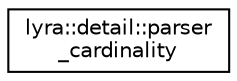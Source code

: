 digraph "Graphical Class Hierarchy"
{
 // INTERACTIVE_SVG=YES
 // LATEX_PDF_SIZE
  edge [fontname="Helvetica",fontsize="10",labelfontname="Helvetica",labelfontsize="10"];
  node [fontname="Helvetica",fontsize="10",shape=record];
  rankdir="LR";
  Node0 [label="lyra::detail::parser\l_cardinality",height=0.2,width=0.4,color="black", fillcolor="white", style="filled",URL="$structlyra_1_1detail_1_1parser__cardinality.html",tooltip=" "];
}
